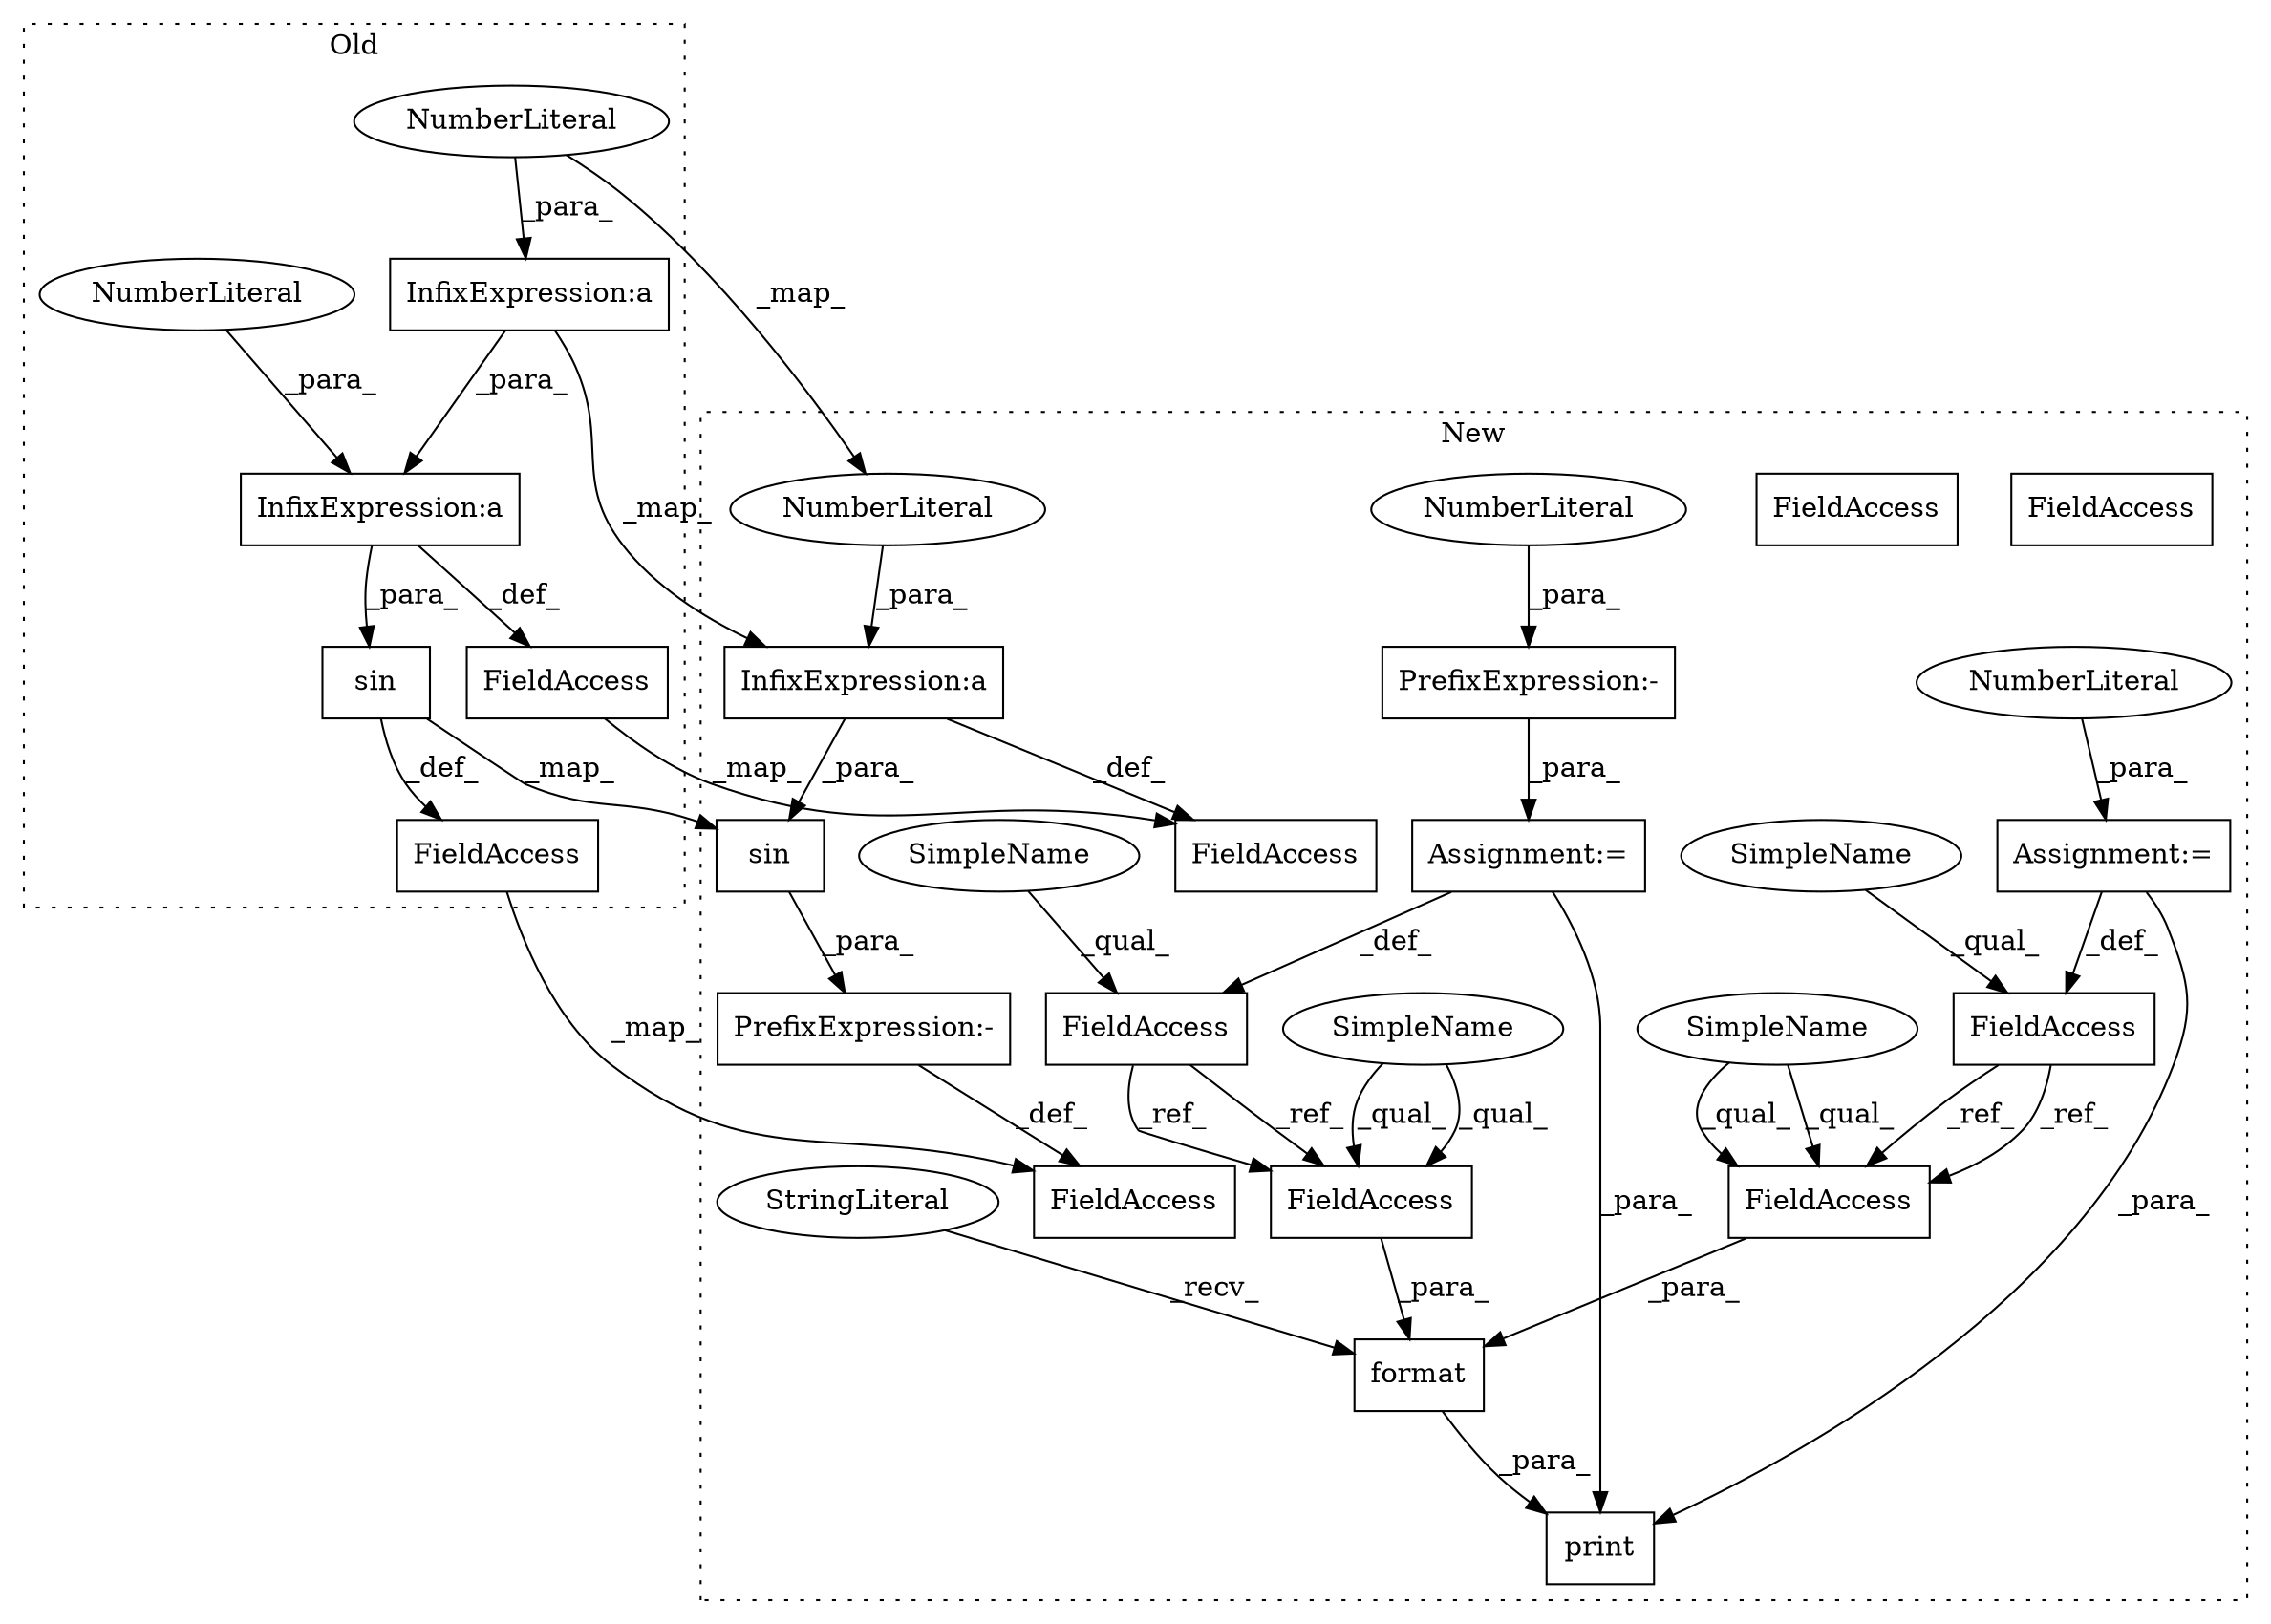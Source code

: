 digraph G {
subgraph cluster0 {
1 [label="sin" a="32" s="1404,1413" l="4,1" shape="box"];
3 [label="FieldAccess" a="22" s="1383" l="13" shape="box"];
6 [label="InfixExpression:a" a="27" s="1270" l="3" shape="box"];
7 [label="NumberLiteral" a="34" s="1273" l="1" shape="ellipse"];
10 [label="InfixExpression:a" a="27" s="1265" l="3" shape="box"];
15 [label="NumberLiteral" a="34" s="1268" l="1" shape="ellipse"];
25 [label="FieldAccess" a="22" s="1337" l="13" shape="box"];
label = "Old";
style="dotted";
}
subgraph cluster1 {
2 [label="sin" a="32" s="1398,1407" l="4,1" shape="box"];
4 [label="FieldAccess" a="22" s="1376" l="13" shape="box"];
5 [label="PrefixExpression:-" a="38" s="1392" l="1" shape="box"];
8 [label="FieldAccess" a="22" s="1431" l="13" shape="box"];
9 [label="InfixExpression:a" a="27" s="1264" l="3" shape="box"];
11 [label="FieldAccess" a="22" s="1471" l="13" shape="box"];
12 [label="FieldAccess" a="22" s="1557" l="13" shape="box"];
13 [label="FieldAccess" a="22" s="1543" l="13" shape="box"];
14 [label="NumberLiteral" a="34" s="1267" l="1" shape="ellipse"];
16 [label="format" a="32" s="1536,1570" l="7,1" shape="box"];
17 [label="print" a="32" s="1510,1571" l="6,1" shape="box"];
18 [label="PrefixExpression:-" a="38" s="1445" l="1" shape="box"];
19 [label="NumberLiteral" a="34" s="1446" l="19" shape="ellipse"];
20 [label="StringLiteral" a="45" s="1516" l="19" shape="ellipse"];
21 [label="Assignment:=" a="7" s="1444" l="1" shape="box"];
22 [label="Assignment:=" a="7" s="1484" l="1" shape="box"];
23 [label="NumberLiteral" a="34" s="1485" l="19" shape="ellipse"];
24 [label="FieldAccess" a="22" s="1330" l="13" shape="box"];
26 [label="SimpleName" a="42" s="1471" l="4" shape="ellipse"];
27 [label="SimpleName" a="42" s="1543" l="4" shape="ellipse"];
28 [label="SimpleName" a="42" s="1557" l="4" shape="ellipse"];
29 [label="SimpleName" a="42" s="1431" l="4" shape="ellipse"];
30 [label="FieldAccess" a="22" s="1543" l="13" shape="box"];
31 [label="FieldAccess" a="22" s="1557" l="13" shape="box"];
label = "New";
style="dotted";
}
1 -> 2 [label="_map_"];
1 -> 3 [label="_def_"];
2 -> 5 [label="_para_"];
3 -> 4 [label="_map_"];
5 -> 4 [label="_def_"];
6 -> 1 [label="_para_"];
6 -> 25 [label="_def_"];
7 -> 6 [label="_para_"];
8 -> 30 [label="_ref_"];
8 -> 30 [label="_ref_"];
9 -> 24 [label="_def_"];
9 -> 2 [label="_para_"];
10 -> 6 [label="_para_"];
10 -> 9 [label="_map_"];
11 -> 31 [label="_ref_"];
11 -> 31 [label="_ref_"];
14 -> 9 [label="_para_"];
15 -> 10 [label="_para_"];
15 -> 14 [label="_map_"];
16 -> 17 [label="_para_"];
18 -> 21 [label="_para_"];
19 -> 18 [label="_para_"];
20 -> 16 [label="_recv_"];
21 -> 8 [label="_def_"];
21 -> 17 [label="_para_"];
22 -> 11 [label="_def_"];
22 -> 17 [label="_para_"];
23 -> 22 [label="_para_"];
25 -> 24 [label="_map_"];
26 -> 11 [label="_qual_"];
27 -> 30 [label="_qual_"];
27 -> 30 [label="_qual_"];
28 -> 31 [label="_qual_"];
28 -> 31 [label="_qual_"];
29 -> 8 [label="_qual_"];
30 -> 16 [label="_para_"];
31 -> 16 [label="_para_"];
}